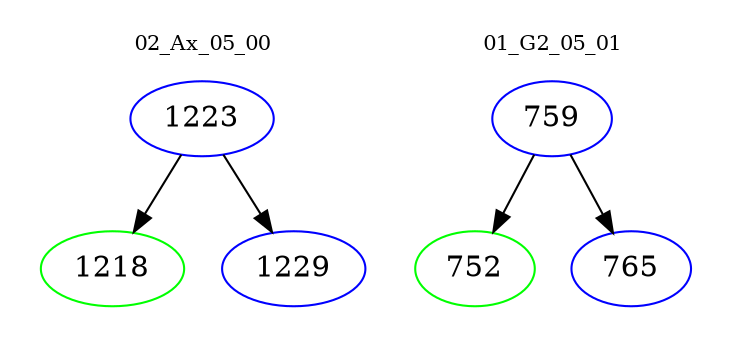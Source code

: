 digraph{
subgraph cluster_0 {
color = white
label = "02_Ax_05_00";
fontsize=10;
T0_1223 [label="1223", color="blue"]
T0_1223 -> T0_1218 [color="black"]
T0_1218 [label="1218", color="green"]
T0_1223 -> T0_1229 [color="black"]
T0_1229 [label="1229", color="blue"]
}
subgraph cluster_1 {
color = white
label = "01_G2_05_01";
fontsize=10;
T1_759 [label="759", color="blue"]
T1_759 -> T1_752 [color="black"]
T1_752 [label="752", color="green"]
T1_759 -> T1_765 [color="black"]
T1_765 [label="765", color="blue"]
}
}

